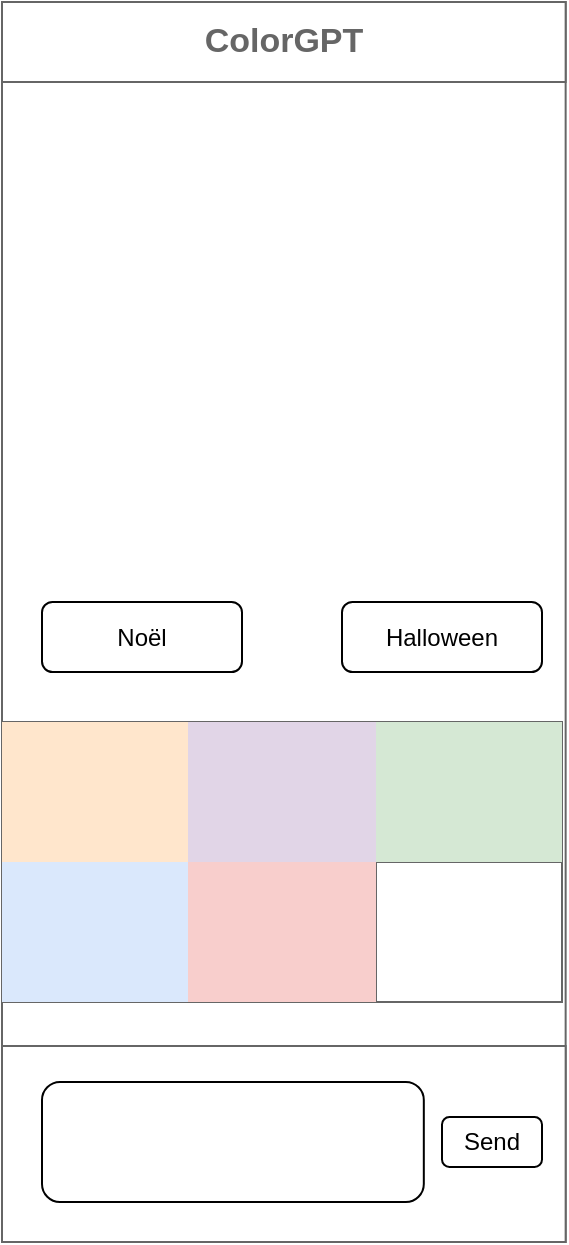 <mxfile version="23.0.2" type="device">
  <diagram id="X9wbM6Hu9-JiakdXov9X" name="ColorGPT">
    <mxGraphModel dx="1050" dy="725" grid="1" gridSize="10" guides="1" tooltips="1" connect="1" arrows="1" fold="1" page="1" pageScale="1" pageWidth="827" pageHeight="1169" math="0" shadow="0">
      <root>
        <mxCell id="0" />
        <mxCell id="1" parent="0" />
        <mxCell id="1NBij0KzCAs1yf0BY4QA-1" value="" style="strokeWidth=1;shadow=0;dashed=0;align=center;html=1;shape=mxgraph.mockup.containers.rrect;rSize=0;strokeColor=#666666;" parent="1" vertex="1">
          <mxGeometry x="120" y="120" width="281.82" height="620" as="geometry" />
        </mxCell>
        <mxCell id="1NBij0KzCAs1yf0BY4QA-2" value="ColorGPT" style="strokeColor=inherit;fillColor=inherit;gradientColor=inherit;strokeWidth=1;shadow=0;dashed=0;align=center;html=1;shape=mxgraph.mockup.containers.rrect;rSize=0;fontSize=17;fontColor=#666666;fontStyle=1;resizeWidth=1;whiteSpace=wrap;" parent="1NBij0KzCAs1yf0BY4QA-1" vertex="1">
          <mxGeometry width="281.82" height="40" relative="1" as="geometry" />
        </mxCell>
        <mxCell id="1NBij0KzCAs1yf0BY4QA-4" value="" style="strokeWidth=1;shadow=0;dashed=0;align=center;html=1;shape=mxgraph.mockup.containers.rrect;rSize=0;fontSize=17;fontColor=#CCCCCC;fontStyle=1;fillColor=#FFFFFF;strokeColor=none;resizeWidth=1;whiteSpace=wrap;" parent="1NBij0KzCAs1yf0BY4QA-1" vertex="1">
          <mxGeometry width="280" height="410" relative="1" as="geometry">
            <mxPoint x="1" y="110" as="offset" />
          </mxGeometry>
        </mxCell>
        <mxCell id="1NBij0KzCAs1yf0BY4QA-5" value="" style="strokeColor=inherit;fillColor=inherit;gradientColor=inherit;strokeWidth=1;shadow=0;dashed=0;align=center;html=1;shape=mxgraph.mockup.containers.rrect;rSize=0;fontSize=17;fontColor=#666666;fontStyle=1;resizeWidth=1;whiteSpace=wrap;" parent="1NBij0KzCAs1yf0BY4QA-1" vertex="1">
          <mxGeometry y="1" width="281.82" height="98" relative="1" as="geometry">
            <mxPoint y="-98" as="offset" />
          </mxGeometry>
        </mxCell>
        <mxCell id="rGYIj3j2jTkYsgVUj6PN-1" value="" style="rounded=1;whiteSpace=wrap;html=1;" parent="1NBij0KzCAs1yf0BY4QA-1" vertex="1">
          <mxGeometry x="20" y="540" width="190.91" height="60" as="geometry" />
        </mxCell>
        <mxCell id="WdAeyYs-5imO6ZH4Zshn-1" value="Send" style="rounded=1;whiteSpace=wrap;html=1;" vertex="1" parent="1NBij0KzCAs1yf0BY4QA-1">
          <mxGeometry x="220" y="557.5" width="50" height="25" as="geometry" />
        </mxCell>
        <mxCell id="rGYIj3j2jTkYsgVUj6PN-6" value="" style="shape=table;startSize=0;container=1;collapsible=0;childLayout=tableLayout;fontSize=16;strokeColor=#666666;" parent="1NBij0KzCAs1yf0BY4QA-1" vertex="1">
          <mxGeometry y="360" width="280" height="140" as="geometry" />
        </mxCell>
        <mxCell id="rGYIj3j2jTkYsgVUj6PN-7" value="" style="shape=tableRow;horizontal=0;startSize=0;swimlaneHead=0;swimlaneBody=0;strokeColor=inherit;top=0;left=0;bottom=0;right=0;collapsible=0;dropTarget=0;fillColor=none;points=[[0,0.5],[1,0.5]];portConstraint=eastwest;fontSize=16;" parent="rGYIj3j2jTkYsgVUj6PN-6" vertex="1">
          <mxGeometry width="280" height="70" as="geometry" />
        </mxCell>
        <mxCell id="rGYIj3j2jTkYsgVUj6PN-8" value="" style="shape=partialRectangle;html=1;whiteSpace=wrap;connectable=0;strokeColor=#d79b00;overflow=hidden;fillColor=#ffe6cc;top=0;left=0;bottom=0;right=0;pointerEvents=1;fontSize=16;" parent="rGYIj3j2jTkYsgVUj6PN-7" vertex="1">
          <mxGeometry width="93" height="70" as="geometry">
            <mxRectangle width="93" height="70" as="alternateBounds" />
          </mxGeometry>
        </mxCell>
        <mxCell id="rGYIj3j2jTkYsgVUj6PN-9" value="" style="shape=partialRectangle;html=1;whiteSpace=wrap;connectable=0;strokeColor=#9673a6;overflow=hidden;fillColor=#e1d5e7;top=0;left=0;bottom=0;right=0;pointerEvents=1;fontSize=16;" parent="rGYIj3j2jTkYsgVUj6PN-7" vertex="1">
          <mxGeometry x="93" width="94" height="70" as="geometry">
            <mxRectangle width="94" height="70" as="alternateBounds" />
          </mxGeometry>
        </mxCell>
        <mxCell id="rGYIj3j2jTkYsgVUj6PN-10" value="" style="shape=partialRectangle;html=1;whiteSpace=wrap;connectable=0;strokeColor=#82b366;overflow=hidden;fillColor=#d5e8d4;top=0;left=0;bottom=0;right=0;pointerEvents=1;fontSize=16;" parent="rGYIj3j2jTkYsgVUj6PN-7" vertex="1">
          <mxGeometry x="187" width="93" height="70" as="geometry">
            <mxRectangle width="93" height="70" as="alternateBounds" />
          </mxGeometry>
        </mxCell>
        <mxCell id="rGYIj3j2jTkYsgVUj6PN-11" value="" style="shape=tableRow;horizontal=0;startSize=0;swimlaneHead=0;swimlaneBody=0;strokeColor=inherit;top=0;left=0;bottom=0;right=0;collapsible=0;dropTarget=0;fillColor=none;points=[[0,0.5],[1,0.5]];portConstraint=eastwest;fontSize=16;" parent="rGYIj3j2jTkYsgVUj6PN-6" vertex="1">
          <mxGeometry y="70" width="280" height="70" as="geometry" />
        </mxCell>
        <mxCell id="rGYIj3j2jTkYsgVUj6PN-12" value="" style="shape=partialRectangle;html=1;whiteSpace=wrap;connectable=0;strokeColor=#6c8ebf;overflow=hidden;fillColor=#dae8fc;top=0;left=0;bottom=0;right=0;pointerEvents=1;fontSize=16;" parent="rGYIj3j2jTkYsgVUj6PN-11" vertex="1">
          <mxGeometry width="93" height="70" as="geometry">
            <mxRectangle width="93" height="70" as="alternateBounds" />
          </mxGeometry>
        </mxCell>
        <mxCell id="rGYIj3j2jTkYsgVUj6PN-13" value="" style="shape=partialRectangle;html=1;whiteSpace=wrap;connectable=0;strokeColor=#b85450;overflow=hidden;fillColor=#f8cecc;top=0;left=0;bottom=0;right=0;pointerEvents=1;fontSize=16;" parent="rGYIj3j2jTkYsgVUj6PN-11" vertex="1">
          <mxGeometry x="93" width="94" height="70" as="geometry">
            <mxRectangle width="94" height="70" as="alternateBounds" />
          </mxGeometry>
        </mxCell>
        <mxCell id="rGYIj3j2jTkYsgVUj6PN-14" value="" style="shape=partialRectangle;html=1;whiteSpace=wrap;connectable=0;strokeColor=inherit;overflow=hidden;fillColor=none;top=0;left=0;bottom=0;right=0;pointerEvents=1;fontSize=16;" parent="rGYIj3j2jTkYsgVUj6PN-11" vertex="1">
          <mxGeometry x="187" width="93" height="70" as="geometry">
            <mxRectangle width="93" height="70" as="alternateBounds" />
          </mxGeometry>
        </mxCell>
        <mxCell id="GSgqLFtSDljdTfo7j7mz-17" value="Noël" style="rounded=1;whiteSpace=wrap;html=1;" vertex="1" parent="1NBij0KzCAs1yf0BY4QA-1">
          <mxGeometry x="20" y="300" width="100" height="35" as="geometry" />
        </mxCell>
        <mxCell id="GSgqLFtSDljdTfo7j7mz-18" value="Halloween" style="rounded=1;whiteSpace=wrap;html=1;" vertex="1" parent="1NBij0KzCAs1yf0BY4QA-1">
          <mxGeometry x="170" y="300" width="100" height="35" as="geometry" />
        </mxCell>
      </root>
    </mxGraphModel>
  </diagram>
</mxfile>
